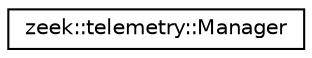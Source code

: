 digraph "Graphical Class Hierarchy"
{
 // LATEX_PDF_SIZE
  edge [fontname="Helvetica",fontsize="10",labelfontname="Helvetica",labelfontsize="10"];
  node [fontname="Helvetica",fontsize="10",shape=record];
  rankdir="LR";
  Node0 [label="zeek::telemetry::Manager",height=0.2,width=0.4,color="black", fillcolor="white", style="filled",URL="$d1/d92/classzeek_1_1telemetry_1_1Manager.html",tooltip=" "];
}
